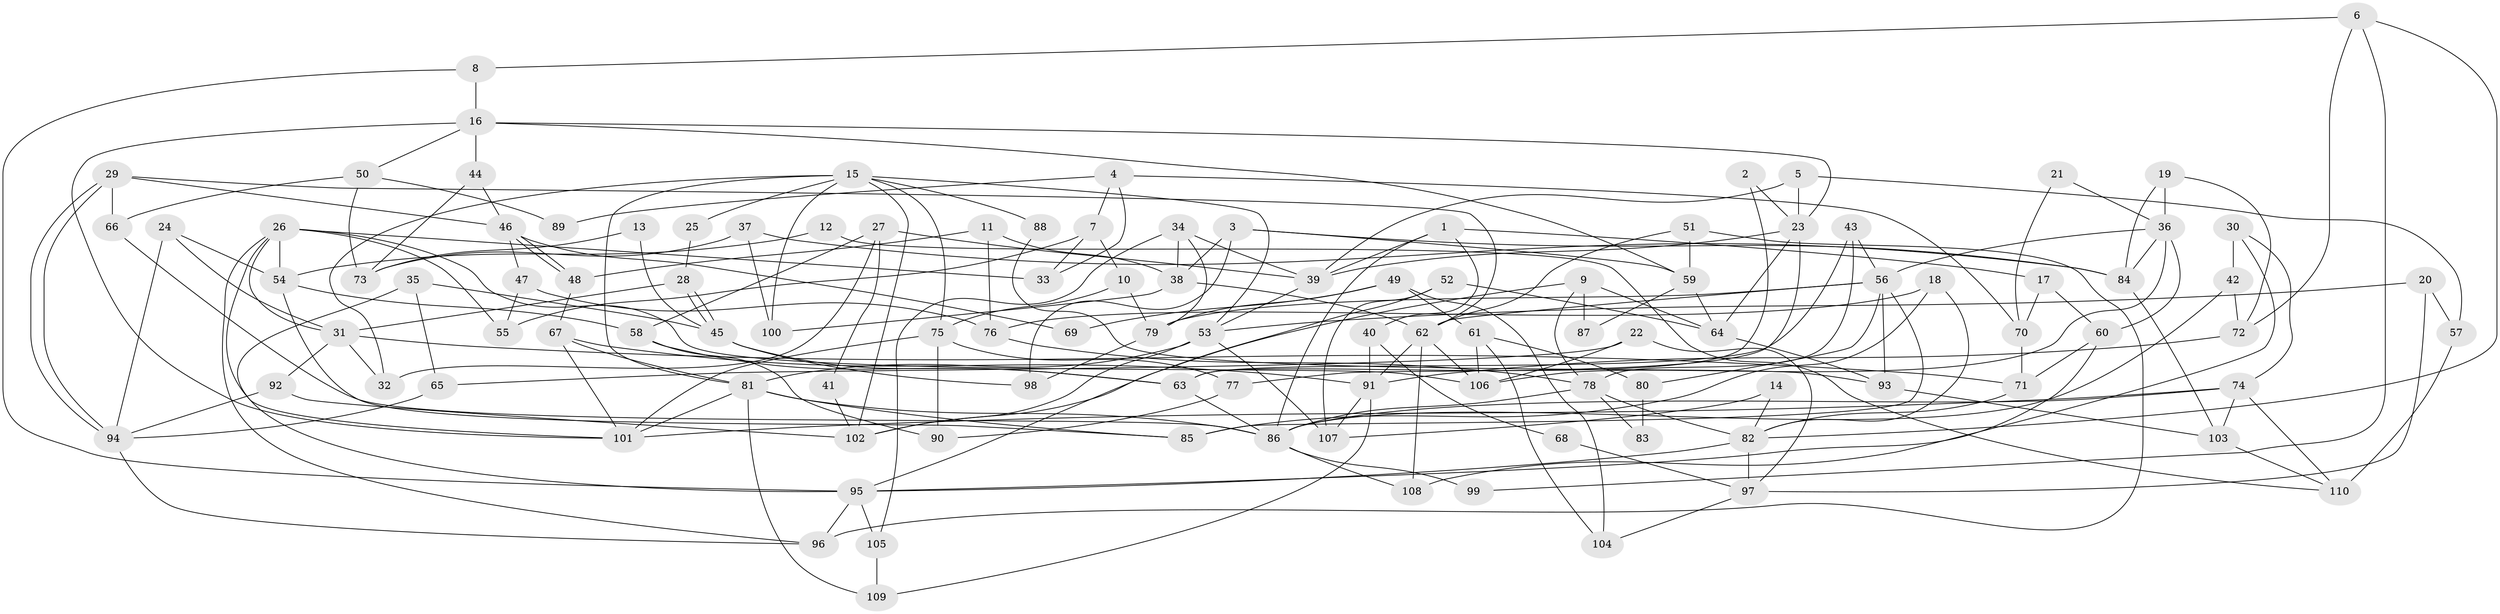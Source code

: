 // Generated by graph-tools (version 1.1) at 2025/11/02/27/25 16:11:19]
// undirected, 110 vertices, 220 edges
graph export_dot {
graph [start="1"]
  node [color=gray90,style=filled];
  1;
  2;
  3;
  4;
  5;
  6;
  7;
  8;
  9;
  10;
  11;
  12;
  13;
  14;
  15;
  16;
  17;
  18;
  19;
  20;
  21;
  22;
  23;
  24;
  25;
  26;
  27;
  28;
  29;
  30;
  31;
  32;
  33;
  34;
  35;
  36;
  37;
  38;
  39;
  40;
  41;
  42;
  43;
  44;
  45;
  46;
  47;
  48;
  49;
  50;
  51;
  52;
  53;
  54;
  55;
  56;
  57;
  58;
  59;
  60;
  61;
  62;
  63;
  64;
  65;
  66;
  67;
  68;
  69;
  70;
  71;
  72;
  73;
  74;
  75;
  76;
  77;
  78;
  79;
  80;
  81;
  82;
  83;
  84;
  85;
  86;
  87;
  88;
  89;
  90;
  91;
  92;
  93;
  94;
  95;
  96;
  97;
  98;
  99;
  100;
  101;
  102;
  103;
  104;
  105;
  106;
  107;
  108;
  109;
  110;
  1 -- 17;
  1 -- 86;
  1 -- 39;
  1 -- 40;
  2 -- 23;
  2 -- 63;
  3 -- 84;
  3 -- 59;
  3 -- 38;
  3 -- 98;
  4 -- 7;
  4 -- 33;
  4 -- 70;
  4 -- 89;
  5 -- 39;
  5 -- 23;
  5 -- 57;
  6 -- 8;
  6 -- 72;
  6 -- 82;
  6 -- 99;
  7 -- 10;
  7 -- 55;
  7 -- 33;
  8 -- 16;
  8 -- 95;
  9 -- 102;
  9 -- 78;
  9 -- 64;
  9 -- 87;
  10 -- 79;
  10 -- 75;
  11 -- 38;
  11 -- 48;
  11 -- 76;
  12 -- 110;
  12 -- 54;
  13 -- 45;
  13 -- 73;
  14 -- 82;
  14 -- 107;
  15 -- 53;
  15 -- 81;
  15 -- 25;
  15 -- 32;
  15 -- 75;
  15 -- 88;
  15 -- 100;
  15 -- 102;
  16 -- 50;
  16 -- 101;
  16 -- 23;
  16 -- 44;
  16 -- 59;
  17 -- 60;
  17 -- 70;
  18 -- 76;
  18 -- 82;
  18 -- 85;
  19 -- 84;
  19 -- 36;
  19 -- 72;
  20 -- 97;
  20 -- 57;
  20 -- 53;
  21 -- 36;
  21 -- 70;
  22 -- 65;
  22 -- 106;
  22 -- 97;
  23 -- 64;
  23 -- 39;
  23 -- 77;
  24 -- 54;
  24 -- 94;
  24 -- 31;
  25 -- 28;
  26 -- 101;
  26 -- 31;
  26 -- 33;
  26 -- 54;
  26 -- 55;
  26 -- 96;
  26 -- 106;
  27 -- 32;
  27 -- 39;
  27 -- 41;
  27 -- 58;
  28 -- 45;
  28 -- 45;
  28 -- 31;
  29 -- 62;
  29 -- 94;
  29 -- 94;
  29 -- 46;
  29 -- 66;
  30 -- 108;
  30 -- 42;
  30 -- 74;
  31 -- 92;
  31 -- 32;
  31 -- 71;
  34 -- 79;
  34 -- 39;
  34 -- 38;
  34 -- 105;
  35 -- 95;
  35 -- 45;
  35 -- 65;
  36 -- 106;
  36 -- 60;
  36 -- 56;
  36 -- 84;
  37 -- 100;
  37 -- 84;
  37 -- 73;
  38 -- 62;
  38 -- 100;
  39 -- 53;
  40 -- 91;
  40 -- 68;
  41 -- 102;
  42 -- 86;
  42 -- 72;
  43 -- 56;
  43 -- 78;
  43 -- 63;
  44 -- 46;
  44 -- 73;
  45 -- 63;
  45 -- 98;
  46 -- 48;
  46 -- 48;
  46 -- 47;
  46 -- 69;
  47 -- 76;
  47 -- 55;
  48 -- 67;
  49 -- 61;
  49 -- 79;
  49 -- 69;
  49 -- 104;
  50 -- 73;
  50 -- 66;
  50 -- 89;
  51 -- 96;
  51 -- 62;
  51 -- 59;
  52 -- 64;
  52 -- 107;
  52 -- 95;
  53 -- 81;
  53 -- 102;
  53 -- 107;
  54 -- 58;
  54 -- 85;
  56 -- 85;
  56 -- 62;
  56 -- 79;
  56 -- 80;
  56 -- 93;
  57 -- 110;
  58 -- 63;
  58 -- 90;
  59 -- 64;
  59 -- 87;
  60 -- 71;
  60 -- 95;
  61 -- 106;
  61 -- 104;
  61 -- 80;
  62 -- 91;
  62 -- 106;
  62 -- 108;
  63 -- 86;
  64 -- 93;
  65 -- 94;
  66 -- 86;
  67 -- 101;
  67 -- 81;
  67 -- 91;
  68 -- 97;
  70 -- 71;
  71 -- 82;
  72 -- 91;
  74 -- 101;
  74 -- 86;
  74 -- 103;
  74 -- 110;
  75 -- 90;
  75 -- 77;
  75 -- 101;
  76 -- 78;
  77 -- 90;
  78 -- 82;
  78 -- 86;
  78 -- 83;
  79 -- 98;
  80 -- 83;
  81 -- 85;
  81 -- 86;
  81 -- 101;
  81 -- 109;
  82 -- 95;
  82 -- 97;
  84 -- 103;
  86 -- 99;
  86 -- 108;
  88 -- 93;
  91 -- 107;
  91 -- 109;
  92 -- 102;
  92 -- 94;
  93 -- 103;
  94 -- 96;
  95 -- 105;
  95 -- 96;
  97 -- 104;
  103 -- 110;
  105 -- 109;
}
